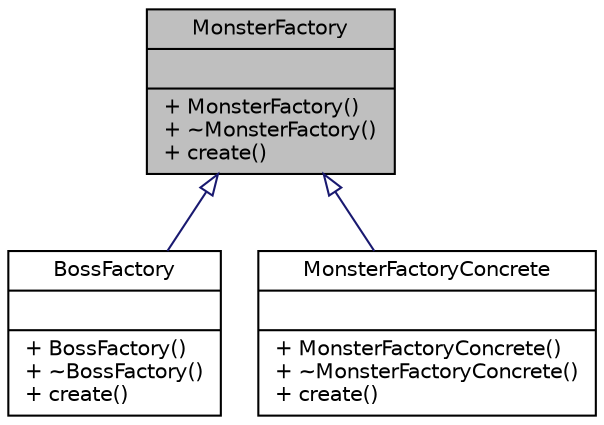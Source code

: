digraph "MonsterFactory"
{
  edge [fontname="Helvetica",fontsize="10",labelfontname="Helvetica",labelfontsize="10"];
  node [fontname="Helvetica",fontsize="10",shape=record];
  Node1 [label="{MonsterFactory\n||+ MonsterFactory()\l+ ~MonsterFactory()\l+ create()\l}",height=0.2,width=0.4,color="black", fillcolor="grey75", style="filled" fontcolor="black"];
  Node1 -> Node2 [dir="back",color="midnightblue",fontsize="10",style="solid",arrowtail="onormal",fontname="Helvetica"];
  Node2 [label="{BossFactory\n||+ BossFactory()\l+ ~BossFactory()\l+ create()\l}",height=0.2,width=0.4,color="black", fillcolor="white", style="filled",URL="$classBossFactory.html"];
  Node1 -> Node3 [dir="back",color="midnightblue",fontsize="10",style="solid",arrowtail="onormal",fontname="Helvetica"];
  Node3 [label="{MonsterFactoryConcrete\n||+ MonsterFactoryConcrete()\l+ ~MonsterFactoryConcrete()\l+ create()\l}",height=0.2,width=0.4,color="black", fillcolor="white", style="filled",URL="$classMonsterFactoryConcrete.html"];
}
